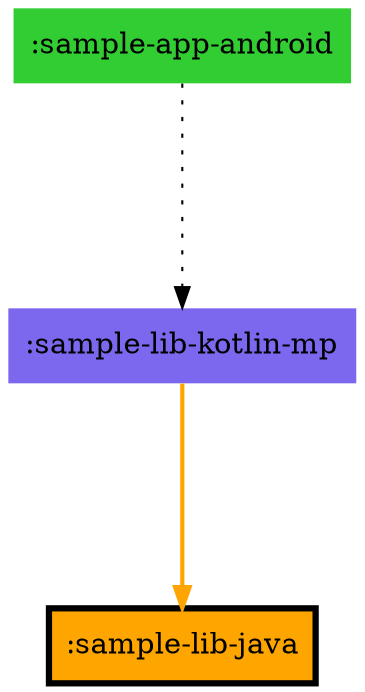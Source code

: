 digraph {
  edge ["arrowhead"="normal","arrowtail"="none"]
  graph ["dpi"="100","fontsize"="30","layout"="dot","ranksep"="1.5","rankdir"="TB"]
  node ["style"="filled"]
  ":sample-app-android" ["fillcolor"="limegreen","shape"="none"]
  ":sample-lib-java" ["fillcolor"="orange","penwidth"="3","shape"="box"]
  ":sample-lib-kotlin-mp" ["fillcolor"="mediumslateblue","shape"="none"]
  ":sample-app-android" -> ":sample-lib-kotlin-mp" ["style"="dotted"]
  ":sample-lib-kotlin-mp" -> ":sample-lib-java" ["style"="bold","color"="orange"]
}
